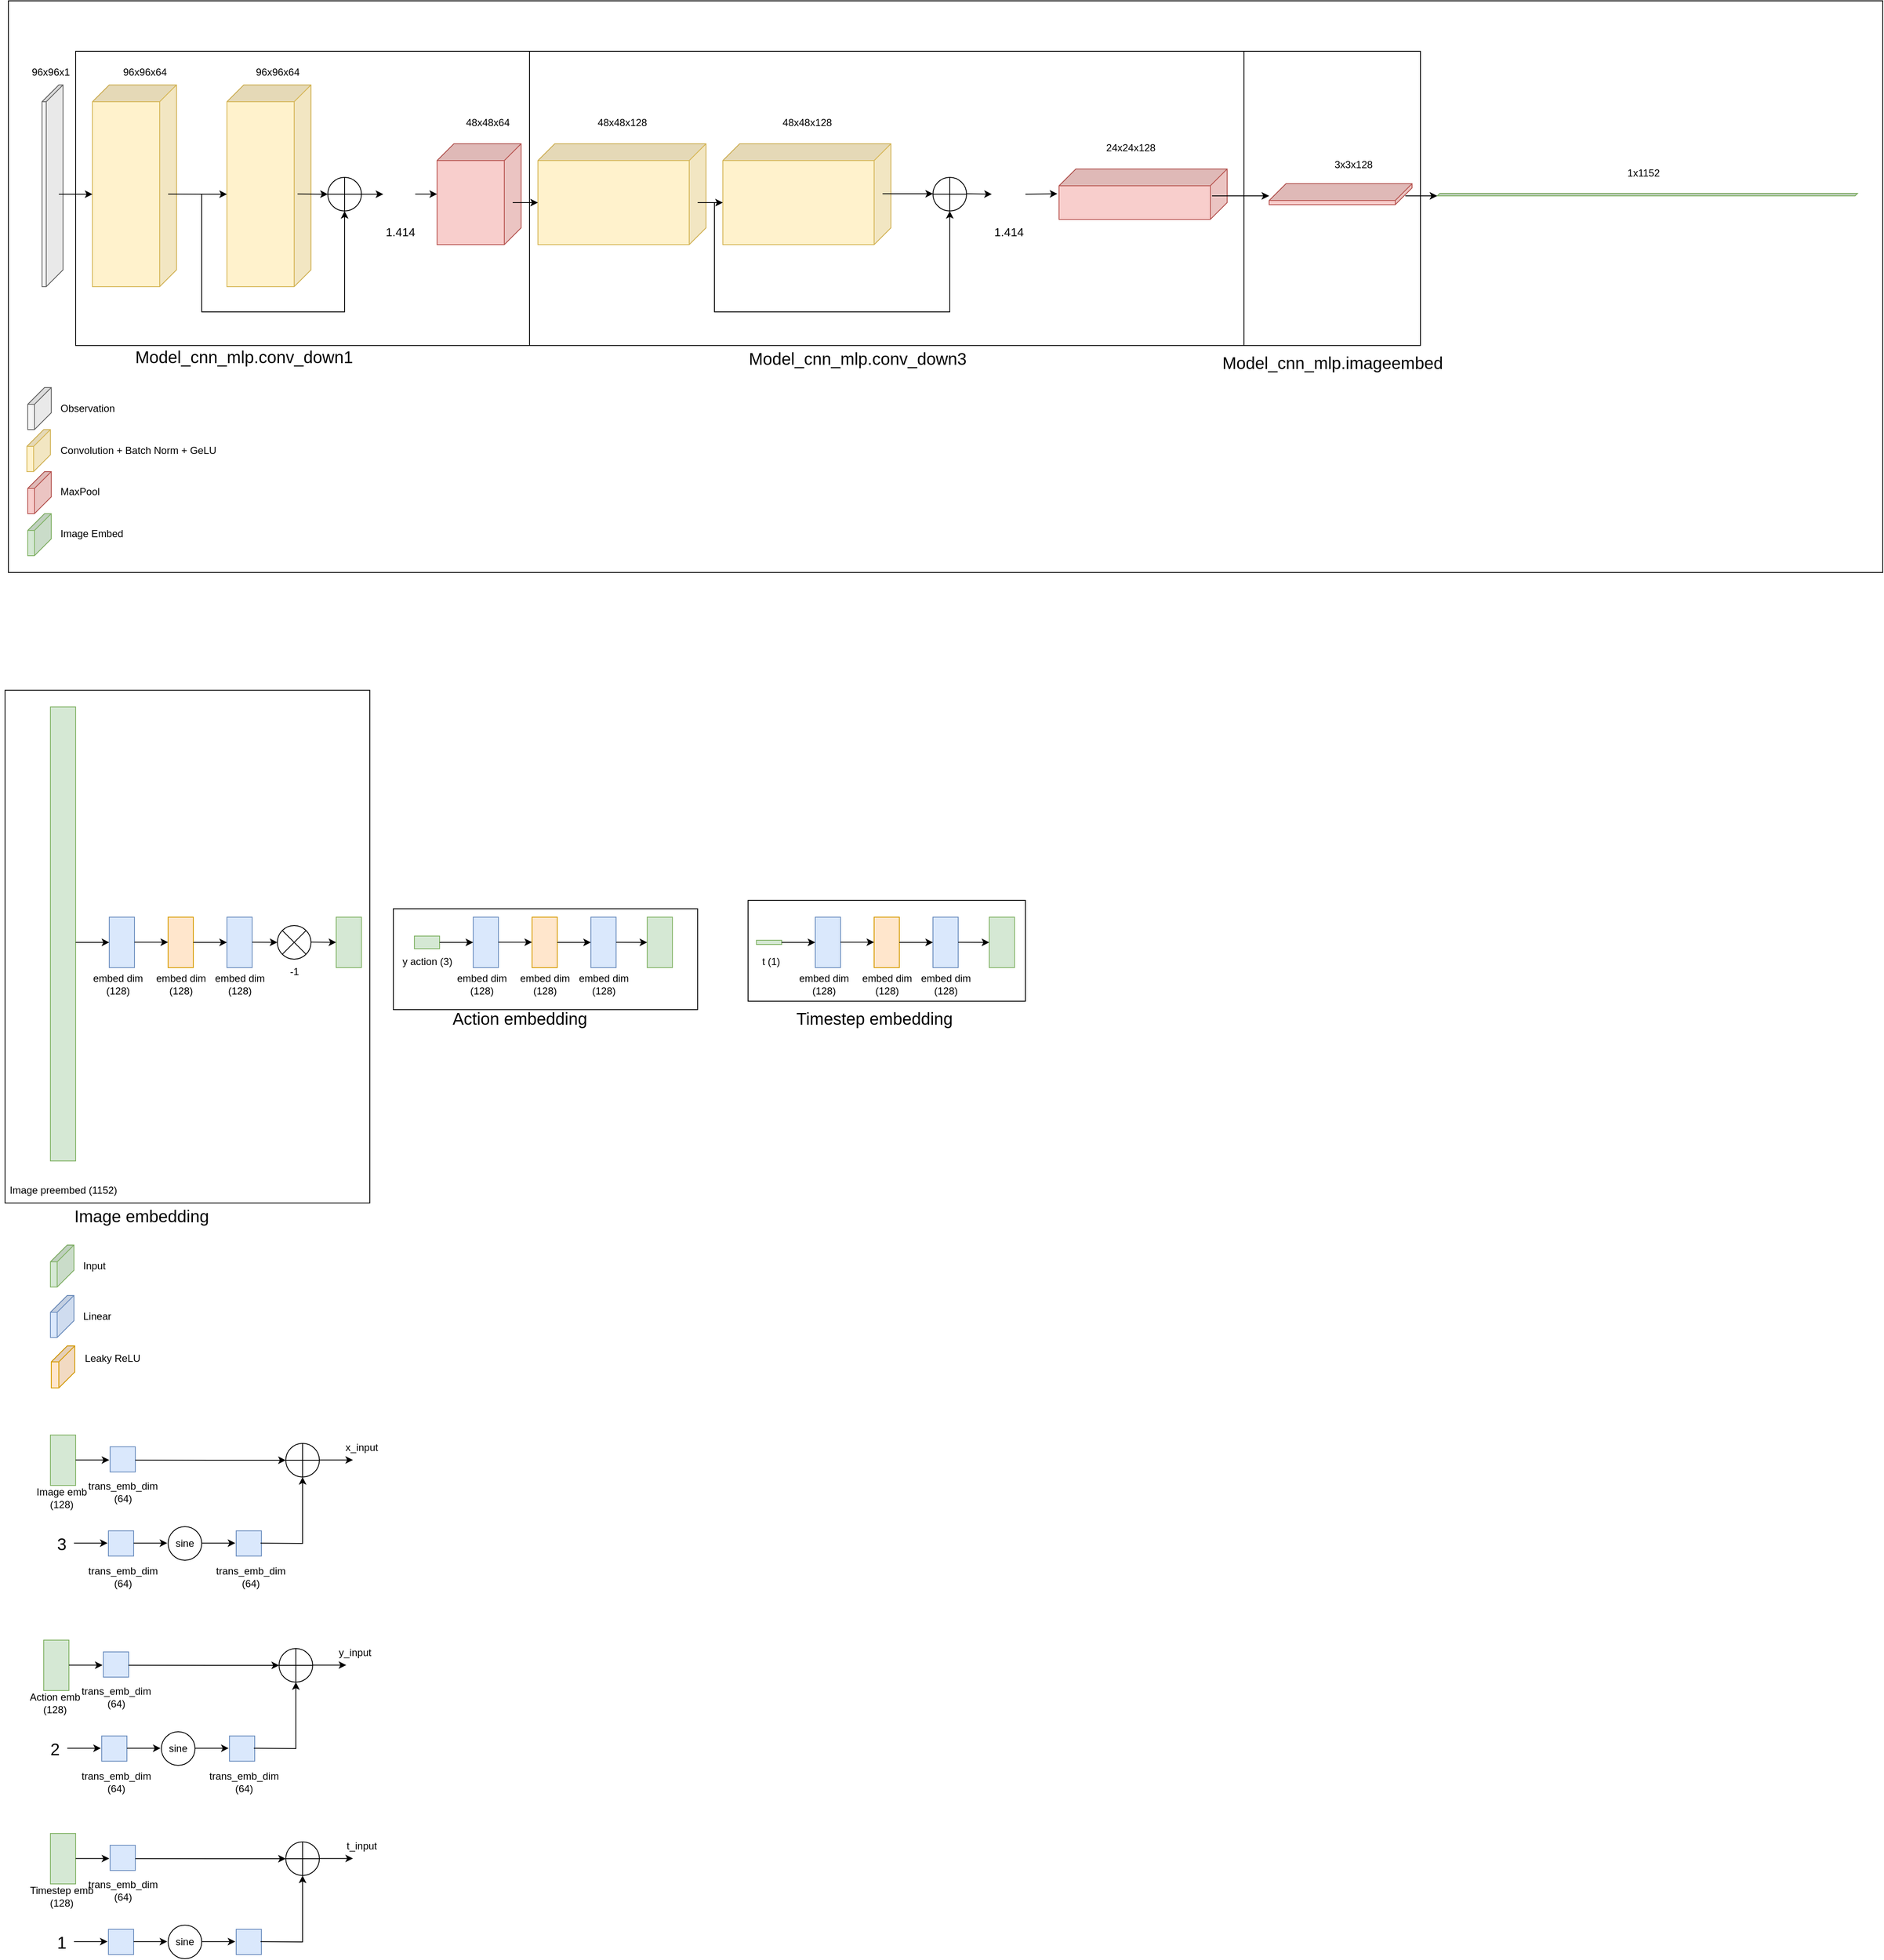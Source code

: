 <mxfile version="21.6.1" type="github">
  <diagram name="Página-1" id="9xYNeDQMtR-Gsh-nBc_P">
    <mxGraphModel dx="2099" dy="707" grid="1" gridSize="10" guides="1" tooltips="1" connect="1" arrows="1" fold="1" page="1" pageScale="1" pageWidth="827" pageHeight="1169" math="0" shadow="0">
      <root>
        <mxCell id="0" />
        <mxCell id="1" parent="0" />
        <mxCell id="6oceY9OCk3C5_YFXRhJT-52" value="" style="rounded=0;whiteSpace=wrap;html=1;" vertex="1" parent="1">
          <mxGeometry x="880" y="1070" width="330" height="120" as="geometry" />
        </mxCell>
        <mxCell id="6oceY9OCk3C5_YFXRhJT-51" value="" style="rounded=0;whiteSpace=wrap;html=1;" vertex="1" parent="1">
          <mxGeometry x="458" y="1080" width="362" height="120" as="geometry" />
        </mxCell>
        <mxCell id="6oceY9OCk3C5_YFXRhJT-49" value="" style="rounded=0;whiteSpace=wrap;html=1;" vertex="1" parent="1">
          <mxGeometry x="-4" y="820" width="434" height="610" as="geometry" />
        </mxCell>
        <mxCell id="6oceY9OCk3C5_YFXRhJT-1" value="" style="rounded=0;whiteSpace=wrap;html=1;textOpacity=0;" vertex="1" parent="1">
          <mxGeometry width="2230" height="680" as="geometry" />
        </mxCell>
        <mxCell id="3gO5LC552atLHlRaGAxK-76" value="" style="rounded=0;whiteSpace=wrap;html=1;textOpacity=0;" parent="1" vertex="1">
          <mxGeometry x="1470" y="60" width="210" height="350" as="geometry" />
        </mxCell>
        <mxCell id="3gO5LC552atLHlRaGAxK-67" value="" style="rounded=0;whiteSpace=wrap;html=1;textOpacity=0;" parent="1" vertex="1">
          <mxGeometry x="620" y="60" width="850" height="350" as="geometry" />
        </mxCell>
        <mxCell id="3gO5LC552atLHlRaGAxK-65" value="" style="rounded=0;whiteSpace=wrap;html=1;textOpacity=0;" parent="1" vertex="1">
          <mxGeometry x="80" y="60" width="540" height="350" as="geometry" />
        </mxCell>
        <mxCell id="3gO5LC552atLHlRaGAxK-1" value="" style="shape=cube;whiteSpace=wrap;html=1;boundedLbl=1;backgroundOutline=1;darkOpacity=0.05;darkOpacity2=0.1;direction=south;fillColor=#fff2cc;strokeColor=#d6b656;" parent="1" vertex="1">
          <mxGeometry x="100" y="100" width="100" height="240" as="geometry" />
        </mxCell>
        <mxCell id="3gO5LC552atLHlRaGAxK-2" value="96x96x64" style="text;html=1;align=center;verticalAlign=middle;resizable=0;points=[];autosize=1;strokeColor=none;fillColor=none;" parent="1" vertex="1">
          <mxGeometry x="280" y="70" width="80" height="30" as="geometry" />
        </mxCell>
        <mxCell id="3gO5LC552atLHlRaGAxK-3" value="" style="shape=cube;whiteSpace=wrap;html=1;boundedLbl=1;backgroundOutline=1;darkOpacity=0.05;darkOpacity2=0.1;direction=south;fillColor=#fff2cc;strokeColor=#d6b656;" parent="1" vertex="1">
          <mxGeometry x="22" y="510" width="28" height="50" as="geometry" />
        </mxCell>
        <mxCell id="3gO5LC552atLHlRaGAxK-4" value="Convolution + Batch Norm + GeLU" style="text;html=1;align=left;verticalAlign=middle;resizable=0;points=[];autosize=1;strokeColor=none;fillColor=none;" parent="1" vertex="1">
          <mxGeometry x="60" y="520" width="210" height="30" as="geometry" />
        </mxCell>
        <mxCell id="3gO5LC552atLHlRaGAxK-8" value="" style="shape=cube;whiteSpace=wrap;html=1;boundedLbl=1;backgroundOutline=1;darkOpacity=0.05;darkOpacity2=0.1;direction=south;fillColor=#fff2cc;strokeColor=#d6b656;" parent="1" vertex="1">
          <mxGeometry x="260" y="100" width="100" height="240" as="geometry" />
        </mxCell>
        <mxCell id="3gO5LC552atLHlRaGAxK-11" value="" style="shape=cube;whiteSpace=wrap;html=1;boundedLbl=1;backgroundOutline=1;darkOpacity=0.05;darkOpacity2=0.1;direction=south;fillColor=#f5f5f5;strokeColor=#666666;fontColor=#333333;" parent="1" vertex="1">
          <mxGeometry x="40" y="100" width="25" height="240" as="geometry" />
        </mxCell>
        <mxCell id="3gO5LC552atLHlRaGAxK-12" value="96x96x1" style="text;html=1;align=center;verticalAlign=middle;resizable=0;points=[];autosize=1;strokeColor=none;fillColor=none;" parent="1" vertex="1">
          <mxGeometry x="15" y="70" width="70" height="30" as="geometry" />
        </mxCell>
        <mxCell id="3gO5LC552atLHlRaGAxK-13" value="" style="shape=cube;whiteSpace=wrap;html=1;boundedLbl=1;backgroundOutline=1;darkOpacity=0.05;darkOpacity2=0.1;direction=south;fillColor=#f5f5f5;strokeColor=#666666;fontColor=#333333;" parent="1" vertex="1">
          <mxGeometry x="23" y="460" width="28" height="50" as="geometry" />
        </mxCell>
        <mxCell id="3gO5LC552atLHlRaGAxK-14" value="Observation" style="text;html=1;align=left;verticalAlign=middle;resizable=0;points=[];autosize=1;strokeColor=none;fillColor=none;" parent="1" vertex="1">
          <mxGeometry x="60" y="470" width="90" height="30" as="geometry" />
        </mxCell>
        <mxCell id="3gO5LC552atLHlRaGAxK-15" value="" style="endArrow=classic;html=1;rounded=0;" parent="1" edge="1">
          <mxGeometry width="50" height="50" relative="1" as="geometry">
            <mxPoint x="60" y="230" as="sourcePoint" />
            <mxPoint x="100" y="230" as="targetPoint" />
          </mxGeometry>
        </mxCell>
        <mxCell id="3gO5LC552atLHlRaGAxK-16" value="" style="verticalLabelPosition=bottom;verticalAlign=top;html=1;shape=mxgraph.flowchart.summing_function;" parent="1" vertex="1">
          <mxGeometry x="380" y="210" width="40" height="40" as="geometry" />
        </mxCell>
        <mxCell id="3gO5LC552atLHlRaGAxK-17" value="" style="endArrow=classic;html=1;rounded=0;entryX=0.5;entryY=1;entryDx=0;entryDy=0;entryPerimeter=0;" parent="1" target="3gO5LC552atLHlRaGAxK-16" edge="1">
          <mxGeometry width="50" height="50" relative="1" as="geometry">
            <mxPoint x="230" y="230" as="sourcePoint" />
            <mxPoint x="100" y="410" as="targetPoint" />
            <Array as="points">
              <mxPoint x="230" y="360" />
              <mxPoint x="230" y="370" />
              <mxPoint x="400" y="370" />
            </Array>
          </mxGeometry>
        </mxCell>
        <mxCell id="3gO5LC552atLHlRaGAxK-19" value="" style="shape=image;html=1;verticalAlign=top;verticalLabelPosition=bottom;labelBackgroundColor=#ffffff;imageAspect=0;aspect=fixed;image=https://cdn0.iconfinder.com/data/icons/math-business-icon-set/93/1_4-128.png" parent="1" vertex="1">
          <mxGeometry x="446" y="210" width="40" height="40" as="geometry" />
        </mxCell>
        <mxCell id="3gO5LC552atLHlRaGAxK-21" value="" style="endArrow=classic;html=1;rounded=0;entryX=0;entryY=0.5;entryDx=0;entryDy=0;exitX=1;exitY=0.5;exitDx=0;exitDy=0;exitPerimeter=0;" parent="1" source="3gO5LC552atLHlRaGAxK-16" target="3gO5LC552atLHlRaGAxK-19" edge="1">
          <mxGeometry width="50" height="50" relative="1" as="geometry">
            <mxPoint x="546" y="220" as="sourcePoint" />
            <mxPoint x="321" y="229.5" as="targetPoint" />
          </mxGeometry>
        </mxCell>
        <mxCell id="3gO5LC552atLHlRaGAxK-22" value="&lt;font style=&quot;font-size: 14px;&quot;&gt;1.414&lt;/font&gt;" style="text;html=1;align=center;verticalAlign=middle;resizable=0;points=[];autosize=1;strokeColor=none;fillColor=none;" parent="1" vertex="1">
          <mxGeometry x="436" y="260" width="60" height="30" as="geometry" />
        </mxCell>
        <mxCell id="3gO5LC552atLHlRaGAxK-24" value="96x96x64" style="text;html=1;align=center;verticalAlign=middle;resizable=0;points=[];autosize=1;strokeColor=none;fillColor=none;" parent="1" vertex="1">
          <mxGeometry x="122" y="70" width="80" height="30" as="geometry" />
        </mxCell>
        <mxCell id="3gO5LC552atLHlRaGAxK-25" value="" style="shape=cube;whiteSpace=wrap;html=1;boundedLbl=1;backgroundOutline=1;darkOpacity=0.05;darkOpacity2=0.1;direction=south;fillColor=#f8cecc;strokeColor=#b85450;" parent="1" vertex="1">
          <mxGeometry x="510" y="170" width="100" height="120" as="geometry" />
        </mxCell>
        <mxCell id="3gO5LC552atLHlRaGAxK-28" value="" style="verticalLabelPosition=bottom;verticalAlign=top;html=1;shape=mxgraph.flowchart.summing_function;" parent="1" vertex="1">
          <mxGeometry x="1100" y="210" width="40" height="40" as="geometry" />
        </mxCell>
        <mxCell id="3gO5LC552atLHlRaGAxK-29" value="" style="endArrow=classic;html=1;rounded=0;entryX=0.5;entryY=1;entryDx=0;entryDy=0;entryPerimeter=0;" parent="1" target="3gO5LC552atLHlRaGAxK-28" edge="1">
          <mxGeometry width="50" height="50" relative="1" as="geometry">
            <mxPoint x="840" y="240" as="sourcePoint" />
            <mxPoint x="960" y="410" as="targetPoint" />
            <Array as="points">
              <mxPoint x="840" y="370" />
              <mxPoint x="1050" y="370" />
              <mxPoint x="1070" y="370" />
              <mxPoint x="1120" y="370" />
            </Array>
          </mxGeometry>
        </mxCell>
        <mxCell id="3gO5LC552atLHlRaGAxK-31" value="" style="shape=image;html=1;verticalAlign=top;verticalLabelPosition=bottom;labelBackgroundColor=#ffffff;imageAspect=0;aspect=fixed;image=https://cdn0.iconfinder.com/data/icons/math-business-icon-set/93/1_4-128.png" parent="1" vertex="1">
          <mxGeometry x="1170" y="210" width="40" height="40" as="geometry" />
        </mxCell>
        <mxCell id="3gO5LC552atLHlRaGAxK-33" value="" style="endArrow=classic;html=1;rounded=0;entryX=0;entryY=0.5;entryDx=0;entryDy=0;" parent="1" target="3gO5LC552atLHlRaGAxK-31" edge="1">
          <mxGeometry width="50" height="50" relative="1" as="geometry">
            <mxPoint x="1140" y="229.5" as="sourcePoint" />
            <mxPoint x="1168" y="229.5" as="targetPoint" />
          </mxGeometry>
        </mxCell>
        <mxCell id="3gO5LC552atLHlRaGAxK-34" value="48x48x128" style="text;html=1;align=center;verticalAlign=middle;resizable=0;points=[];autosize=1;strokeColor=none;fillColor=none;" parent="1" vertex="1">
          <mxGeometry x="690" y="130" width="80" height="30" as="geometry" />
        </mxCell>
        <mxCell id="3gO5LC552atLHlRaGAxK-43" value="" style="endArrow=classic;html=1;rounded=0;entryX=0;entryY=0;entryDx=130;entryDy=100;entryPerimeter=0;" parent="1" target="3gO5LC552atLHlRaGAxK-8" edge="1">
          <mxGeometry width="50" height="50" relative="1" as="geometry">
            <mxPoint x="190" y="229.84" as="sourcePoint" />
            <mxPoint x="230" y="229.84" as="targetPoint" />
          </mxGeometry>
        </mxCell>
        <mxCell id="3gO5LC552atLHlRaGAxK-45" value="" style="endArrow=classic;html=1;rounded=0;entryX=0;entryY=0.5;entryDx=0;entryDy=0;entryPerimeter=0;" parent="1" target="3gO5LC552atLHlRaGAxK-16" edge="1">
          <mxGeometry width="50" height="50" relative="1" as="geometry">
            <mxPoint x="344" y="229.75" as="sourcePoint" />
            <mxPoint x="414" y="229.91" as="targetPoint" />
          </mxGeometry>
        </mxCell>
        <mxCell id="3gO5LC552atLHlRaGAxK-47" value="" style="shape=cube;whiteSpace=wrap;html=1;boundedLbl=1;backgroundOutline=1;darkOpacity=0.05;darkOpacity2=0.1;direction=south;fillColor=#f8cecc;strokeColor=#b85450;" parent="1" vertex="1">
          <mxGeometry x="23" y="560" width="28" height="50" as="geometry" />
        </mxCell>
        <mxCell id="3gO5LC552atLHlRaGAxK-48" value="MaxPool" style="text;html=1;align=left;verticalAlign=middle;resizable=0;points=[];autosize=1;strokeColor=none;fillColor=none;" parent="1" vertex="1">
          <mxGeometry x="60" y="569" width="70" height="30" as="geometry" />
        </mxCell>
        <mxCell id="3gO5LC552atLHlRaGAxK-49" value="" style="endArrow=classic;html=1;rounded=0;entryX=0;entryY=0.5;entryDx=0;entryDy=0;exitX=1;exitY=0.5;exitDx=0;exitDy=0;exitPerimeter=0;" parent="1" edge="1">
          <mxGeometry width="50" height="50" relative="1" as="geometry">
            <mxPoint x="484" y="229.92" as="sourcePoint" />
            <mxPoint x="510" y="229.92" as="targetPoint" />
          </mxGeometry>
        </mxCell>
        <mxCell id="3gO5LC552atLHlRaGAxK-50" value="" style="shape=cube;whiteSpace=wrap;html=1;boundedLbl=1;backgroundOutline=1;darkOpacity=0.05;darkOpacity2=0.1;direction=south;fillColor=#fff2cc;strokeColor=#d6b656;" parent="1" vertex="1">
          <mxGeometry x="630" y="170" width="200" height="120" as="geometry" />
        </mxCell>
        <mxCell id="3gO5LC552atLHlRaGAxK-51" value="" style="shape=cube;whiteSpace=wrap;html=1;boundedLbl=1;backgroundOutline=1;darkOpacity=0.05;darkOpacity2=0.1;direction=south;fillColor=#fff2cc;strokeColor=#d6b656;" parent="1" vertex="1">
          <mxGeometry x="850" y="170" width="200" height="120" as="geometry" />
        </mxCell>
        <mxCell id="3gO5LC552atLHlRaGAxK-20" value="" style="endArrow=classic;html=1;rounded=0;entryX=0;entryY=0;entryDx=70;entryDy=200;entryPerimeter=0;" parent="1" target="3gO5LC552atLHlRaGAxK-50" edge="1">
          <mxGeometry width="50" height="50" relative="1" as="geometry">
            <mxPoint x="600" y="240" as="sourcePoint" />
            <mxPoint x="687" y="240.5" as="targetPoint" />
          </mxGeometry>
        </mxCell>
        <mxCell id="3gO5LC552atLHlRaGAxK-52" value="" style="endArrow=classic;html=1;rounded=0;entryX=0;entryY=0;entryDx=70;entryDy=200;entryPerimeter=0;" parent="1" edge="1">
          <mxGeometry width="50" height="50" relative="1" as="geometry">
            <mxPoint x="820" y="240" as="sourcePoint" />
            <mxPoint x="850" y="240" as="targetPoint" />
          </mxGeometry>
        </mxCell>
        <mxCell id="3gO5LC552atLHlRaGAxK-53" value="48x48x128" style="text;html=1;align=center;verticalAlign=middle;resizable=0;points=[];autosize=1;strokeColor=none;fillColor=none;" parent="1" vertex="1">
          <mxGeometry x="910" y="130" width="80" height="30" as="geometry" />
        </mxCell>
        <mxCell id="3gO5LC552atLHlRaGAxK-30" value="" style="endArrow=classic;html=1;rounded=0;" parent="1" edge="1">
          <mxGeometry width="50" height="50" relative="1" as="geometry">
            <mxPoint x="1040" y="229.5" as="sourcePoint" />
            <mxPoint x="1100" y="229.5" as="targetPoint" />
          </mxGeometry>
        </mxCell>
        <mxCell id="3gO5LC552atLHlRaGAxK-54" value="&lt;font style=&quot;font-size: 14px;&quot;&gt;1.414&lt;/font&gt;" style="text;html=1;align=center;verticalAlign=middle;resizable=0;points=[];autosize=1;strokeColor=none;fillColor=none;" parent="1" vertex="1">
          <mxGeometry x="1160" y="260" width="60" height="30" as="geometry" />
        </mxCell>
        <mxCell id="3gO5LC552atLHlRaGAxK-55" value="" style="shape=cube;whiteSpace=wrap;html=1;boundedLbl=1;backgroundOutline=1;darkOpacity=0.05;darkOpacity2=0.1;direction=south;fillColor=#f8cecc;strokeColor=#b85450;" parent="1" vertex="1">
          <mxGeometry x="1250" y="200" width="200" height="60" as="geometry" />
        </mxCell>
        <mxCell id="3gO5LC552atLHlRaGAxK-58" value="48x48x64" style="text;html=1;align=center;verticalAlign=middle;resizable=0;points=[];autosize=1;strokeColor=none;fillColor=none;" parent="1" vertex="1">
          <mxGeometry x="530" y="130" width="80" height="30" as="geometry" />
        </mxCell>
        <mxCell id="3gO5LC552atLHlRaGAxK-59" value="24x24x128" style="text;html=1;align=center;verticalAlign=middle;resizable=0;points=[];autosize=1;strokeColor=none;fillColor=none;" parent="1" vertex="1">
          <mxGeometry x="1295" y="160" width="80" height="30" as="geometry" />
        </mxCell>
        <mxCell id="3gO5LC552atLHlRaGAxK-64" value="" style="endArrow=classic;html=1;rounded=0;entryX=0.492;entryY=1.01;entryDx=0;entryDy=0;entryPerimeter=0;" parent="1" target="3gO5LC552atLHlRaGAxK-55" edge="1">
          <mxGeometry width="50" height="50" relative="1" as="geometry">
            <mxPoint x="1210" y="230" as="sourcePoint" />
            <mxPoint x="1240.2" y="230" as="targetPoint" />
          </mxGeometry>
        </mxCell>
        <mxCell id="3gO5LC552atLHlRaGAxK-66" value="&lt;font style=&quot;font-size: 20px;&quot;&gt;Model_cnn_mlp.conv_down1&lt;/font&gt;" style="text;html=1;align=center;verticalAlign=middle;resizable=0;points=[];autosize=1;strokeColor=none;fillColor=none;" parent="1" vertex="1">
          <mxGeometry x="140" y="403" width="280" height="40" as="geometry" />
        </mxCell>
        <mxCell id="3gO5LC552atLHlRaGAxK-68" value="&lt;font style=&quot;font-size: 20px;&quot;&gt;Model_cnn_mlp.conv_down3&lt;/font&gt;" style="text;html=1;align=center;verticalAlign=middle;resizable=0;points=[];autosize=1;strokeColor=none;fillColor=none;" parent="1" vertex="1">
          <mxGeometry x="870" y="405" width="280" height="40" as="geometry" />
        </mxCell>
        <mxCell id="3gO5LC552atLHlRaGAxK-69" value="" style="shape=cube;whiteSpace=wrap;html=1;boundedLbl=1;backgroundOutline=1;darkOpacity=0.05;darkOpacity2=0.1;direction=south;fillColor=#f8cecc;strokeColor=#b85450;" parent="1" vertex="1">
          <mxGeometry x="1500" y="217.5" width="170" height="25" as="geometry" />
        </mxCell>
        <mxCell id="3gO5LC552atLHlRaGAxK-70" value="3x3x128" style="text;html=1;align=center;verticalAlign=middle;resizable=0;points=[];autosize=1;strokeColor=none;fillColor=none;" parent="1" vertex="1">
          <mxGeometry x="1565" y="180" width="70" height="30" as="geometry" />
        </mxCell>
        <mxCell id="3gO5LC552atLHlRaGAxK-72" value="" style="shape=cube;whiteSpace=wrap;html=1;boundedLbl=1;backgroundOutline=1;darkOpacity=0.05;darkOpacity2=0.1;direction=south;fillColor=#d5e8d4;strokeColor=#82b366;" parent="1" vertex="1">
          <mxGeometry x="1700" y="229" width="500" height="3" as="geometry" />
        </mxCell>
        <mxCell id="3gO5LC552atLHlRaGAxK-73" value="1x1152" style="text;html=1;align=center;verticalAlign=middle;resizable=0;points=[];autosize=1;strokeColor=none;fillColor=none;" parent="1" vertex="1">
          <mxGeometry x="1915" y="190" width="60" height="30" as="geometry" />
        </mxCell>
        <mxCell id="3gO5LC552atLHlRaGAxK-74" value="" style="endArrow=classic;html=1;rounded=0;entryX=0.58;entryY=1;entryDx=0;entryDy=0;entryPerimeter=0;" parent="1" target="3gO5LC552atLHlRaGAxK-69" edge="1">
          <mxGeometry width="50" height="50" relative="1" as="geometry">
            <mxPoint x="1432" y="232" as="sourcePoint" />
            <mxPoint x="1470" y="232" as="targetPoint" />
          </mxGeometry>
        </mxCell>
        <mxCell id="3gO5LC552atLHlRaGAxK-75" value="" style="endArrow=classic;html=1;rounded=0;entryX=0.492;entryY=1.01;entryDx=0;entryDy=0;entryPerimeter=0;" parent="1" edge="1">
          <mxGeometry width="50" height="50" relative="1" as="geometry">
            <mxPoint x="1662" y="232" as="sourcePoint" />
            <mxPoint x="1700" y="232" as="targetPoint" />
          </mxGeometry>
        </mxCell>
        <mxCell id="3gO5LC552atLHlRaGAxK-77" value="&lt;font style=&quot;font-size: 20px;&quot;&gt;Model_cnn_mlp.imageembed&lt;/font&gt;" style="text;html=1;align=center;verticalAlign=middle;resizable=0;points=[];autosize=1;strokeColor=none;fillColor=none;" parent="1" vertex="1">
          <mxGeometry x="1430" y="410" width="290" height="40" as="geometry" />
        </mxCell>
        <mxCell id="3gO5LC552atLHlRaGAxK-78" value="" style="shape=cube;whiteSpace=wrap;html=1;boundedLbl=1;backgroundOutline=1;darkOpacity=0.05;darkOpacity2=0.1;direction=south;fillColor=#d5e8d4;strokeColor=#82b366;" parent="1" vertex="1">
          <mxGeometry x="23" y="610" width="28" height="50" as="geometry" />
        </mxCell>
        <mxCell id="3gO5LC552atLHlRaGAxK-79" value="Image Embed" style="text;html=1;align=left;verticalAlign=middle;resizable=0;points=[];autosize=1;strokeColor=none;fillColor=none;" parent="1" vertex="1">
          <mxGeometry x="60" y="619" width="100" height="30" as="geometry" />
        </mxCell>
        <mxCell id="6oceY9OCk3C5_YFXRhJT-5" value="" style="rounded=0;whiteSpace=wrap;html=1;fillColor=#d5e8d4;strokeColor=#82b366;" vertex="1" parent="1">
          <mxGeometry x="50" y="840" width="30" height="540" as="geometry" />
        </mxCell>
        <mxCell id="6oceY9OCk3C5_YFXRhJT-7" value="Image preembed (1152)" style="text;html=1;align=center;verticalAlign=middle;resizable=0;points=[];autosize=1;strokeColor=none;fillColor=none;" vertex="1" parent="1">
          <mxGeometry x="-10" y="1400" width="150" height="30" as="geometry" />
        </mxCell>
        <mxCell id="6oceY9OCk3C5_YFXRhJT-8" value="" style="rounded=0;whiteSpace=wrap;html=1;fillColor=#dae8fc;strokeColor=#6c8ebf;" vertex="1" parent="1">
          <mxGeometry x="120" y="1090" width="30" height="60" as="geometry" />
        </mxCell>
        <mxCell id="6oceY9OCk3C5_YFXRhJT-12" value="" style="endArrow=classic;html=1;rounded=0;entryX=0;entryY=0.5;entryDx=0;entryDy=0;" edge="1" parent="1" target="6oceY9OCk3C5_YFXRhJT-8">
          <mxGeometry width="50" height="50" relative="1" as="geometry">
            <mxPoint x="80" y="1120" as="sourcePoint" />
            <mxPoint x="130" y="1070" as="targetPoint" />
          </mxGeometry>
        </mxCell>
        <mxCell id="6oceY9OCk3C5_YFXRhJT-13" value="" style="shape=cube;whiteSpace=wrap;html=1;boundedLbl=1;backgroundOutline=1;darkOpacity=0.05;darkOpacity2=0.1;direction=south;fillColor=#dae8fc;strokeColor=#6c8ebf;" vertex="1" parent="1">
          <mxGeometry x="50" y="1540" width="28" height="50" as="geometry" />
        </mxCell>
        <mxCell id="6oceY9OCk3C5_YFXRhJT-14" value="Linear" style="text;html=1;align=left;verticalAlign=middle;resizable=0;points=[];autosize=1;strokeColor=none;fillColor=none;" vertex="1" parent="1">
          <mxGeometry x="87" y="1550" width="60" height="30" as="geometry" />
        </mxCell>
        <mxCell id="6oceY9OCk3C5_YFXRhJT-15" value="" style="rounded=0;whiteSpace=wrap;html=1;fillColor=#ffe6cc;strokeColor=#d79b00;" vertex="1" parent="1">
          <mxGeometry x="190" y="1090" width="30" height="60" as="geometry" />
        </mxCell>
        <mxCell id="6oceY9OCk3C5_YFXRhJT-16" value="" style="shape=cube;whiteSpace=wrap;html=1;boundedLbl=1;backgroundOutline=1;darkOpacity=0.05;darkOpacity2=0.1;direction=south;fillColor=#ffe6cc;strokeColor=#d79b00;size=19;" vertex="1" parent="1">
          <mxGeometry x="51" y="1600" width="28" height="50" as="geometry" />
        </mxCell>
        <mxCell id="6oceY9OCk3C5_YFXRhJT-17" value="Leaky ReLU" style="text;html=1;align=left;verticalAlign=middle;resizable=0;points=[];autosize=1;strokeColor=none;fillColor=none;" vertex="1" parent="1">
          <mxGeometry x="89" y="1600" width="90" height="30" as="geometry" />
        </mxCell>
        <mxCell id="6oceY9OCk3C5_YFXRhJT-18" value="" style="endArrow=classic;html=1;rounded=0;entryX=0;entryY=0.5;entryDx=0;entryDy=0;" edge="1" parent="1">
          <mxGeometry width="50" height="50" relative="1" as="geometry">
            <mxPoint x="150" y="1119.81" as="sourcePoint" />
            <mxPoint x="190" y="1119.81" as="targetPoint" />
          </mxGeometry>
        </mxCell>
        <mxCell id="6oceY9OCk3C5_YFXRhJT-19" value="" style="rounded=0;whiteSpace=wrap;html=1;fillColor=#dae8fc;strokeColor=#6c8ebf;" vertex="1" parent="1">
          <mxGeometry x="260" y="1090" width="30" height="60" as="geometry" />
        </mxCell>
        <mxCell id="6oceY9OCk3C5_YFXRhJT-20" value="" style="endArrow=classic;html=1;rounded=0;entryX=0;entryY=0.5;entryDx=0;entryDy=0;" edge="1" parent="1" target="6oceY9OCk3C5_YFXRhJT-19">
          <mxGeometry width="50" height="50" relative="1" as="geometry">
            <mxPoint x="220" y="1120" as="sourcePoint" />
            <mxPoint x="270" y="1070" as="targetPoint" />
          </mxGeometry>
        </mxCell>
        <mxCell id="6oceY9OCk3C5_YFXRhJT-21" value="embed dim&lt;br&gt;(128)" style="text;html=1;align=center;verticalAlign=middle;resizable=0;points=[];autosize=1;strokeColor=none;fillColor=none;" vertex="1" parent="1">
          <mxGeometry x="90" y="1150" width="80" height="40" as="geometry" />
        </mxCell>
        <mxCell id="6oceY9OCk3C5_YFXRhJT-24" value="embed dim&lt;br&gt;(128)" style="text;html=1;align=center;verticalAlign=middle;resizable=0;points=[];autosize=1;strokeColor=none;fillColor=none;" vertex="1" parent="1">
          <mxGeometry x="165" y="1150" width="80" height="40" as="geometry" />
        </mxCell>
        <mxCell id="6oceY9OCk3C5_YFXRhJT-25" value="embed dim&lt;br&gt;(128)" style="text;html=1;align=center;verticalAlign=middle;resizable=0;points=[];autosize=1;strokeColor=none;fillColor=none;" vertex="1" parent="1">
          <mxGeometry x="235" y="1150" width="80" height="40" as="geometry" />
        </mxCell>
        <mxCell id="6oceY9OCk3C5_YFXRhJT-26" value="" style="rounded=0;whiteSpace=wrap;html=1;fillColor=#d5e8d4;strokeColor=#82b366;" vertex="1" parent="1">
          <mxGeometry x="483" y="1112.5" width="30" height="15" as="geometry" />
        </mxCell>
        <mxCell id="6oceY9OCk3C5_YFXRhJT-27" value="y action (3)" style="text;html=1;align=center;verticalAlign=middle;resizable=0;points=[];autosize=1;strokeColor=none;fillColor=none;" vertex="1" parent="1">
          <mxGeometry x="458" y="1127.5" width="80" height="30" as="geometry" />
        </mxCell>
        <mxCell id="6oceY9OCk3C5_YFXRhJT-28" value="" style="rounded=0;whiteSpace=wrap;html=1;fillColor=#dae8fc;strokeColor=#6c8ebf;" vertex="1" parent="1">
          <mxGeometry x="553" y="1090" width="30" height="60" as="geometry" />
        </mxCell>
        <mxCell id="6oceY9OCk3C5_YFXRhJT-29" value="" style="endArrow=classic;html=1;rounded=0;entryX=0;entryY=0.5;entryDx=0;entryDy=0;" edge="1" parent="1" target="6oceY9OCk3C5_YFXRhJT-28">
          <mxGeometry width="50" height="50" relative="1" as="geometry">
            <mxPoint x="513" y="1120" as="sourcePoint" />
            <mxPoint x="563" y="1070" as="targetPoint" />
          </mxGeometry>
        </mxCell>
        <mxCell id="6oceY9OCk3C5_YFXRhJT-30" value="" style="rounded=0;whiteSpace=wrap;html=1;fillColor=#ffe6cc;strokeColor=#d79b00;" vertex="1" parent="1">
          <mxGeometry x="623" y="1090" width="30" height="60" as="geometry" />
        </mxCell>
        <mxCell id="6oceY9OCk3C5_YFXRhJT-31" value="" style="endArrow=classic;html=1;rounded=0;entryX=0;entryY=0.5;entryDx=0;entryDy=0;" edge="1" parent="1">
          <mxGeometry width="50" height="50" relative="1" as="geometry">
            <mxPoint x="583" y="1119.81" as="sourcePoint" />
            <mxPoint x="623" y="1119.81" as="targetPoint" />
          </mxGeometry>
        </mxCell>
        <mxCell id="6oceY9OCk3C5_YFXRhJT-32" value="" style="rounded=0;whiteSpace=wrap;html=1;fillColor=#dae8fc;strokeColor=#6c8ebf;" vertex="1" parent="1">
          <mxGeometry x="693" y="1090" width="30" height="60" as="geometry" />
        </mxCell>
        <mxCell id="6oceY9OCk3C5_YFXRhJT-33" value="" style="endArrow=classic;html=1;rounded=0;entryX=0;entryY=0.5;entryDx=0;entryDy=0;" edge="1" parent="1" target="6oceY9OCk3C5_YFXRhJT-32">
          <mxGeometry width="50" height="50" relative="1" as="geometry">
            <mxPoint x="653" y="1120" as="sourcePoint" />
            <mxPoint x="703" y="1070" as="targetPoint" />
          </mxGeometry>
        </mxCell>
        <mxCell id="6oceY9OCk3C5_YFXRhJT-34" value="embed dim&lt;br&gt;(128)" style="text;html=1;align=center;verticalAlign=middle;resizable=0;points=[];autosize=1;strokeColor=none;fillColor=none;" vertex="1" parent="1">
          <mxGeometry x="523" y="1150" width="80" height="40" as="geometry" />
        </mxCell>
        <mxCell id="6oceY9OCk3C5_YFXRhJT-35" value="embed dim&lt;br&gt;(128)" style="text;html=1;align=center;verticalAlign=middle;resizable=0;points=[];autosize=1;strokeColor=none;fillColor=none;" vertex="1" parent="1">
          <mxGeometry x="598" y="1150" width="80" height="40" as="geometry" />
        </mxCell>
        <mxCell id="6oceY9OCk3C5_YFXRhJT-36" value="embed dim&lt;br&gt;(128)" style="text;html=1;align=center;verticalAlign=middle;resizable=0;points=[];autosize=1;strokeColor=none;fillColor=none;" vertex="1" parent="1">
          <mxGeometry x="668" y="1150" width="80" height="40" as="geometry" />
        </mxCell>
        <mxCell id="6oceY9OCk3C5_YFXRhJT-38" value="" style="rounded=0;whiteSpace=wrap;html=1;fillColor=#d5e8d4;strokeColor=#82b366;" vertex="1" parent="1">
          <mxGeometry x="890" y="1117.5" width="30" height="5" as="geometry" />
        </mxCell>
        <mxCell id="6oceY9OCk3C5_YFXRhJT-39" value="" style="rounded=0;whiteSpace=wrap;html=1;fillColor=#dae8fc;strokeColor=#6c8ebf;" vertex="1" parent="1">
          <mxGeometry x="960" y="1090" width="30" height="60" as="geometry" />
        </mxCell>
        <mxCell id="6oceY9OCk3C5_YFXRhJT-40" value="" style="endArrow=classic;html=1;rounded=0;entryX=0;entryY=0.5;entryDx=0;entryDy=0;" edge="1" parent="1" target="6oceY9OCk3C5_YFXRhJT-39">
          <mxGeometry width="50" height="50" relative="1" as="geometry">
            <mxPoint x="920" y="1120" as="sourcePoint" />
            <mxPoint x="970" y="1070" as="targetPoint" />
          </mxGeometry>
        </mxCell>
        <mxCell id="6oceY9OCk3C5_YFXRhJT-41" value="" style="rounded=0;whiteSpace=wrap;html=1;fillColor=#ffe6cc;strokeColor=#d79b00;" vertex="1" parent="1">
          <mxGeometry x="1030" y="1090" width="30" height="60" as="geometry" />
        </mxCell>
        <mxCell id="6oceY9OCk3C5_YFXRhJT-42" value="" style="endArrow=classic;html=1;rounded=0;entryX=0;entryY=0.5;entryDx=0;entryDy=0;" edge="1" parent="1">
          <mxGeometry width="50" height="50" relative="1" as="geometry">
            <mxPoint x="990" y="1119.81" as="sourcePoint" />
            <mxPoint x="1030" y="1119.81" as="targetPoint" />
          </mxGeometry>
        </mxCell>
        <mxCell id="6oceY9OCk3C5_YFXRhJT-43" value="" style="rounded=0;whiteSpace=wrap;html=1;fillColor=#dae8fc;strokeColor=#6c8ebf;" vertex="1" parent="1">
          <mxGeometry x="1100" y="1090" width="30" height="60" as="geometry" />
        </mxCell>
        <mxCell id="6oceY9OCk3C5_YFXRhJT-44" value="" style="endArrow=classic;html=1;rounded=0;entryX=0;entryY=0.5;entryDx=0;entryDy=0;" edge="1" parent="1" target="6oceY9OCk3C5_YFXRhJT-43">
          <mxGeometry width="50" height="50" relative="1" as="geometry">
            <mxPoint x="1060" y="1120" as="sourcePoint" />
            <mxPoint x="1110" y="1070" as="targetPoint" />
          </mxGeometry>
        </mxCell>
        <mxCell id="6oceY9OCk3C5_YFXRhJT-45" value="embed dim&lt;br&gt;(128)" style="text;html=1;align=center;verticalAlign=middle;resizable=0;points=[];autosize=1;strokeColor=none;fillColor=none;" vertex="1" parent="1">
          <mxGeometry x="930" y="1150" width="80" height="40" as="geometry" />
        </mxCell>
        <mxCell id="6oceY9OCk3C5_YFXRhJT-46" value="embed dim&lt;br&gt;(128)" style="text;html=1;align=center;verticalAlign=middle;resizable=0;points=[];autosize=1;strokeColor=none;fillColor=none;" vertex="1" parent="1">
          <mxGeometry x="1005" y="1150" width="80" height="40" as="geometry" />
        </mxCell>
        <mxCell id="6oceY9OCk3C5_YFXRhJT-47" value="embed dim&lt;br&gt;(128)" style="text;html=1;align=center;verticalAlign=middle;resizable=0;points=[];autosize=1;strokeColor=none;fillColor=none;" vertex="1" parent="1">
          <mxGeometry x="1075" y="1150" width="80" height="40" as="geometry" />
        </mxCell>
        <mxCell id="6oceY9OCk3C5_YFXRhJT-48" value="t (1)" style="text;html=1;align=center;verticalAlign=middle;resizable=0;points=[];autosize=1;strokeColor=none;fillColor=none;" vertex="1" parent="1">
          <mxGeometry x="887" y="1127.5" width="40" height="30" as="geometry" />
        </mxCell>
        <mxCell id="6oceY9OCk3C5_YFXRhJT-50" value="&lt;font style=&quot;font-size: 20px;&quot;&gt;Image embedding&lt;/font&gt;" style="text;html=1;align=center;verticalAlign=middle;resizable=0;points=[];autosize=1;strokeColor=none;fillColor=none;" vertex="1" parent="1">
          <mxGeometry x="68" y="1425" width="180" height="40" as="geometry" />
        </mxCell>
        <mxCell id="6oceY9OCk3C5_YFXRhJT-53" value="&lt;font style=&quot;font-size: 20px;&quot;&gt;Action embedding&lt;/font&gt;" style="text;html=1;align=center;verticalAlign=middle;resizable=0;points=[];autosize=1;strokeColor=none;fillColor=none;" vertex="1" parent="1">
          <mxGeometry x="518" y="1190" width="180" height="40" as="geometry" />
        </mxCell>
        <mxCell id="6oceY9OCk3C5_YFXRhJT-54" value="&lt;font style=&quot;font-size: 20px;&quot;&gt;Timestep embedding&lt;/font&gt;" style="text;html=1;align=center;verticalAlign=middle;resizable=0;points=[];autosize=1;strokeColor=none;fillColor=none;" vertex="1" parent="1">
          <mxGeometry x="925" y="1190" width="210" height="40" as="geometry" />
        </mxCell>
        <mxCell id="6oceY9OCk3C5_YFXRhJT-55" value="" style="shape=cube;whiteSpace=wrap;html=1;boundedLbl=1;backgroundOutline=1;darkOpacity=0.05;darkOpacity2=0.1;direction=south;fillColor=#d5e8d4;strokeColor=#82b366;" vertex="1" parent="1">
          <mxGeometry x="50" y="1480" width="28" height="50" as="geometry" />
        </mxCell>
        <mxCell id="6oceY9OCk3C5_YFXRhJT-56" value="Input" style="text;html=1;align=left;verticalAlign=middle;resizable=0;points=[];autosize=1;strokeColor=none;fillColor=none;" vertex="1" parent="1">
          <mxGeometry x="87" y="1490" width="50" height="30" as="geometry" />
        </mxCell>
        <mxCell id="6oceY9OCk3C5_YFXRhJT-57" value="" style="shape=sumEllipse;perimeter=ellipsePerimeter;whiteSpace=wrap;html=1;backgroundOutline=1;" vertex="1" parent="1">
          <mxGeometry x="320" y="1100" width="40" height="40" as="geometry" />
        </mxCell>
        <mxCell id="6oceY9OCk3C5_YFXRhJT-58" value="" style="endArrow=classic;html=1;rounded=0;" edge="1" parent="1">
          <mxGeometry width="50" height="50" relative="1" as="geometry">
            <mxPoint x="290" y="1119.69" as="sourcePoint" />
            <mxPoint x="320" y="1120" as="targetPoint" />
          </mxGeometry>
        </mxCell>
        <mxCell id="6oceY9OCk3C5_YFXRhJT-59" value="-1" style="text;html=1;align=center;verticalAlign=middle;resizable=0;points=[];autosize=1;strokeColor=none;fillColor=none;" vertex="1" parent="1">
          <mxGeometry x="325" y="1140" width="30" height="30" as="geometry" />
        </mxCell>
        <mxCell id="6oceY9OCk3C5_YFXRhJT-60" value="" style="rounded=0;whiteSpace=wrap;html=1;fillColor=#d5e8d4;strokeColor=#82b366;" vertex="1" parent="1">
          <mxGeometry x="390" y="1090" width="30" height="60" as="geometry" />
        </mxCell>
        <mxCell id="6oceY9OCk3C5_YFXRhJT-61" value="" style="endArrow=classic;html=1;rounded=0;" edge="1" parent="1">
          <mxGeometry width="50" height="50" relative="1" as="geometry">
            <mxPoint x="360" y="1119.63" as="sourcePoint" />
            <mxPoint x="390" y="1119.94" as="targetPoint" />
          </mxGeometry>
        </mxCell>
        <mxCell id="6oceY9OCk3C5_YFXRhJT-62" value="" style="rounded=0;whiteSpace=wrap;html=1;fillColor=#d5e8d4;strokeColor=#82b366;" vertex="1" parent="1">
          <mxGeometry x="760" y="1090" width="30" height="60" as="geometry" />
        </mxCell>
        <mxCell id="6oceY9OCk3C5_YFXRhJT-63" value="" style="endArrow=classic;html=1;rounded=0;" edge="1" parent="1">
          <mxGeometry width="50" height="50" relative="1" as="geometry">
            <mxPoint x="723" y="1119.9" as="sourcePoint" />
            <mxPoint x="760" y="1120" as="targetPoint" />
          </mxGeometry>
        </mxCell>
        <mxCell id="6oceY9OCk3C5_YFXRhJT-66" value="" style="rounded=0;whiteSpace=wrap;html=1;fillColor=#d5e8d4;strokeColor=#82b366;" vertex="1" parent="1">
          <mxGeometry x="1167" y="1090" width="30" height="60" as="geometry" />
        </mxCell>
        <mxCell id="6oceY9OCk3C5_YFXRhJT-67" value="" style="endArrow=classic;html=1;rounded=0;" edge="1" parent="1">
          <mxGeometry width="50" height="50" relative="1" as="geometry">
            <mxPoint x="1130" y="1119.9" as="sourcePoint" />
            <mxPoint x="1167" y="1120" as="targetPoint" />
          </mxGeometry>
        </mxCell>
        <mxCell id="6oceY9OCk3C5_YFXRhJT-68" value="" style="rounded=0;whiteSpace=wrap;html=1;fillColor=#d5e8d4;strokeColor=#82b366;" vertex="1" parent="1">
          <mxGeometry x="50" y="1706" width="30" height="60" as="geometry" />
        </mxCell>
        <mxCell id="6oceY9OCk3C5_YFXRhJT-69" value="" style="rounded=0;whiteSpace=wrap;html=1;fillColor=#dae8fc;strokeColor=#6c8ebf;" vertex="1" parent="1">
          <mxGeometry x="121" y="1720" width="30" height="30" as="geometry" />
        </mxCell>
        <mxCell id="6oceY9OCk3C5_YFXRhJT-70" value="" style="endArrow=classic;html=1;rounded=0;entryX=0;entryY=0.5;entryDx=0;entryDy=0;" edge="1" parent="1">
          <mxGeometry width="50" height="50" relative="1" as="geometry">
            <mxPoint x="80" y="1735.81" as="sourcePoint" />
            <mxPoint x="120" y="1735.81" as="targetPoint" />
          </mxGeometry>
        </mxCell>
        <mxCell id="6oceY9OCk3C5_YFXRhJT-71" value="Image emb&lt;br&gt;(128)" style="text;html=1;align=center;verticalAlign=middle;resizable=0;points=[];autosize=1;strokeColor=none;fillColor=none;" vertex="1" parent="1">
          <mxGeometry x="23" y="1761" width="80" height="40" as="geometry" />
        </mxCell>
        <mxCell id="6oceY9OCk3C5_YFXRhJT-72" value="trans_emb_dim&lt;br&gt;(64)" style="text;html=1;align=center;verticalAlign=middle;resizable=0;points=[];autosize=1;strokeColor=none;fillColor=none;" vertex="1" parent="1">
          <mxGeometry x="81" y="1754" width="110" height="40" as="geometry" />
        </mxCell>
        <mxCell id="6oceY9OCk3C5_YFXRhJT-83" value="&lt;font style=&quot;font-size: 20px;&quot;&gt;3&lt;/font&gt;" style="text;html=1;align=center;verticalAlign=middle;resizable=0;points=[];autosize=1;strokeColor=none;fillColor=none;" vertex="1" parent="1">
          <mxGeometry x="48" y="1815" width="30" height="40" as="geometry" />
        </mxCell>
        <mxCell id="6oceY9OCk3C5_YFXRhJT-85" value="" style="rounded=0;whiteSpace=wrap;html=1;fillColor=#dae8fc;strokeColor=#6c8ebf;" vertex="1" parent="1">
          <mxGeometry x="119" y="1820" width="30" height="30" as="geometry" />
        </mxCell>
        <mxCell id="6oceY9OCk3C5_YFXRhJT-87" value="trans_emb_dim&lt;br&gt;(64)" style="text;html=1;align=center;verticalAlign=middle;resizable=0;points=[];autosize=1;strokeColor=none;fillColor=none;" vertex="1" parent="1">
          <mxGeometry x="81" y="1855" width="110" height="40" as="geometry" />
        </mxCell>
        <mxCell id="6oceY9OCk3C5_YFXRhJT-88" value="sine" style="ellipse;whiteSpace=wrap;html=1;aspect=fixed;" vertex="1" parent="1">
          <mxGeometry x="190" y="1815" width="40" height="40" as="geometry" />
        </mxCell>
        <mxCell id="6oceY9OCk3C5_YFXRhJT-90" value="" style="endArrow=classic;html=1;rounded=0;entryX=0;entryY=0.5;entryDx=0;entryDy=0;" edge="1" parent="1">
          <mxGeometry width="50" height="50" relative="1" as="geometry">
            <mxPoint x="78" y="1834.58" as="sourcePoint" />
            <mxPoint x="118" y="1834.58" as="targetPoint" />
          </mxGeometry>
        </mxCell>
        <mxCell id="6oceY9OCk3C5_YFXRhJT-91" value="" style="endArrow=classic;html=1;rounded=0;entryX=0;entryY=0.5;entryDx=0;entryDy=0;" edge="1" parent="1">
          <mxGeometry width="50" height="50" relative="1" as="geometry">
            <mxPoint x="149" y="1834.58" as="sourcePoint" />
            <mxPoint x="189" y="1834.58" as="targetPoint" />
          </mxGeometry>
        </mxCell>
        <mxCell id="6oceY9OCk3C5_YFXRhJT-95" value="" style="rounded=0;whiteSpace=wrap;html=1;fillColor=#dae8fc;strokeColor=#6c8ebf;" vertex="1" parent="1">
          <mxGeometry x="271" y="1820" width="30" height="30" as="geometry" />
        </mxCell>
        <mxCell id="6oceY9OCk3C5_YFXRhJT-96" value="trans_emb_dim&lt;br&gt;(64)" style="text;html=1;align=center;verticalAlign=middle;resizable=0;points=[];autosize=1;strokeColor=none;fillColor=none;" vertex="1" parent="1">
          <mxGeometry x="233" y="1855" width="110" height="40" as="geometry" />
        </mxCell>
        <mxCell id="6oceY9OCk3C5_YFXRhJT-97" value="" style="endArrow=classic;html=1;rounded=0;entryX=0;entryY=0.5;entryDx=0;entryDy=0;" edge="1" parent="1">
          <mxGeometry width="50" height="50" relative="1" as="geometry">
            <mxPoint x="230" y="1834.58" as="sourcePoint" />
            <mxPoint x="270" y="1834.58" as="targetPoint" />
          </mxGeometry>
        </mxCell>
        <mxCell id="6oceY9OCk3C5_YFXRhJT-98" value="" style="verticalLabelPosition=bottom;verticalAlign=top;html=1;shape=mxgraph.flowchart.summing_function;" vertex="1" parent="1">
          <mxGeometry x="330" y="1716" width="40" height="40" as="geometry" />
        </mxCell>
        <mxCell id="6oceY9OCk3C5_YFXRhJT-99" value="" style="endArrow=classic;html=1;rounded=0;entryX=0;entryY=0.5;entryDx=0;entryDy=0;entryPerimeter=0;" edge="1" parent="1" target="6oceY9OCk3C5_YFXRhJT-98">
          <mxGeometry width="50" height="50" relative="1" as="geometry">
            <mxPoint x="151" y="1735.89" as="sourcePoint" />
            <mxPoint x="191" y="1735.89" as="targetPoint" />
          </mxGeometry>
        </mxCell>
        <mxCell id="6oceY9OCk3C5_YFXRhJT-100" value="" style="endArrow=classic;html=1;rounded=0;entryX=0.5;entryY=1;entryDx=0;entryDy=0;entryPerimeter=0;" edge="1" parent="1" target="6oceY9OCk3C5_YFXRhJT-98">
          <mxGeometry width="50" height="50" relative="1" as="geometry">
            <mxPoint x="300" y="1834.64" as="sourcePoint" />
            <mxPoint x="340" y="1834.64" as="targetPoint" />
            <Array as="points">
              <mxPoint x="350" y="1835" />
            </Array>
          </mxGeometry>
        </mxCell>
        <mxCell id="6oceY9OCk3C5_YFXRhJT-101" value="" style="endArrow=classic;html=1;rounded=0;entryX=0;entryY=0.5;entryDx=0;entryDy=0;" edge="1" parent="1">
          <mxGeometry width="50" height="50" relative="1" as="geometry">
            <mxPoint x="370" y="1735.69" as="sourcePoint" />
            <mxPoint x="410" y="1735.69" as="targetPoint" />
          </mxGeometry>
        </mxCell>
        <mxCell id="6oceY9OCk3C5_YFXRhJT-102" value="x_input" style="text;html=1;align=center;verticalAlign=middle;resizable=0;points=[];autosize=1;strokeColor=none;fillColor=none;" vertex="1" parent="1">
          <mxGeometry x="390" y="1706" width="60" height="30" as="geometry" />
        </mxCell>
        <mxCell id="6oceY9OCk3C5_YFXRhJT-103" value="" style="rounded=0;whiteSpace=wrap;html=1;fillColor=#d5e8d4;strokeColor=#82b366;" vertex="1" parent="1">
          <mxGeometry x="42" y="1950" width="30" height="60" as="geometry" />
        </mxCell>
        <mxCell id="6oceY9OCk3C5_YFXRhJT-104" value="" style="rounded=0;whiteSpace=wrap;html=1;fillColor=#dae8fc;strokeColor=#6c8ebf;" vertex="1" parent="1">
          <mxGeometry x="113" y="1964" width="30" height="30" as="geometry" />
        </mxCell>
        <mxCell id="6oceY9OCk3C5_YFXRhJT-105" value="" style="endArrow=classic;html=1;rounded=0;entryX=0;entryY=0.5;entryDx=0;entryDy=0;" edge="1" parent="1">
          <mxGeometry width="50" height="50" relative="1" as="geometry">
            <mxPoint x="72" y="1979.81" as="sourcePoint" />
            <mxPoint x="112" y="1979.81" as="targetPoint" />
          </mxGeometry>
        </mxCell>
        <mxCell id="6oceY9OCk3C5_YFXRhJT-106" value="Action emb&lt;br&gt;(128)" style="text;html=1;align=center;verticalAlign=middle;resizable=0;points=[];autosize=1;strokeColor=none;fillColor=none;" vertex="1" parent="1">
          <mxGeometry x="15" y="2005" width="80" height="40" as="geometry" />
        </mxCell>
        <mxCell id="6oceY9OCk3C5_YFXRhJT-107" value="trans_emb_dim&lt;br&gt;(64)" style="text;html=1;align=center;verticalAlign=middle;resizable=0;points=[];autosize=1;strokeColor=none;fillColor=none;" vertex="1" parent="1">
          <mxGeometry x="73" y="1998" width="110" height="40" as="geometry" />
        </mxCell>
        <mxCell id="6oceY9OCk3C5_YFXRhJT-108" value="&lt;font style=&quot;font-size: 20px;&quot;&gt;2&lt;/font&gt;" style="text;html=1;align=center;verticalAlign=middle;resizable=0;points=[];autosize=1;strokeColor=none;fillColor=none;" vertex="1" parent="1">
          <mxGeometry x="40" y="2059" width="30" height="40" as="geometry" />
        </mxCell>
        <mxCell id="6oceY9OCk3C5_YFXRhJT-109" value="" style="rounded=0;whiteSpace=wrap;html=1;fillColor=#dae8fc;strokeColor=#6c8ebf;" vertex="1" parent="1">
          <mxGeometry x="111" y="2064" width="30" height="30" as="geometry" />
        </mxCell>
        <mxCell id="6oceY9OCk3C5_YFXRhJT-110" value="trans_emb_dim&lt;br&gt;(64)" style="text;html=1;align=center;verticalAlign=middle;resizable=0;points=[];autosize=1;strokeColor=none;fillColor=none;" vertex="1" parent="1">
          <mxGeometry x="73" y="2099" width="110" height="40" as="geometry" />
        </mxCell>
        <mxCell id="6oceY9OCk3C5_YFXRhJT-111" value="sine" style="ellipse;whiteSpace=wrap;html=1;aspect=fixed;" vertex="1" parent="1">
          <mxGeometry x="182" y="2059" width="40" height="40" as="geometry" />
        </mxCell>
        <mxCell id="6oceY9OCk3C5_YFXRhJT-113" value="" style="endArrow=classic;html=1;rounded=0;entryX=0;entryY=0.5;entryDx=0;entryDy=0;" edge="1" parent="1">
          <mxGeometry width="50" height="50" relative="1" as="geometry">
            <mxPoint x="70" y="2078.58" as="sourcePoint" />
            <mxPoint x="110" y="2078.58" as="targetPoint" />
          </mxGeometry>
        </mxCell>
        <mxCell id="6oceY9OCk3C5_YFXRhJT-114" value="" style="endArrow=classic;html=1;rounded=0;entryX=0;entryY=0.5;entryDx=0;entryDy=0;" edge="1" parent="1">
          <mxGeometry width="50" height="50" relative="1" as="geometry">
            <mxPoint x="141" y="2078.58" as="sourcePoint" />
            <mxPoint x="181" y="2078.58" as="targetPoint" />
          </mxGeometry>
        </mxCell>
        <mxCell id="6oceY9OCk3C5_YFXRhJT-115" value="" style="rounded=0;whiteSpace=wrap;html=1;fillColor=#dae8fc;strokeColor=#6c8ebf;" vertex="1" parent="1">
          <mxGeometry x="263" y="2064" width="30" height="30" as="geometry" />
        </mxCell>
        <mxCell id="6oceY9OCk3C5_YFXRhJT-116" value="trans_emb_dim&lt;br&gt;(64)" style="text;html=1;align=center;verticalAlign=middle;resizable=0;points=[];autosize=1;strokeColor=none;fillColor=none;" vertex="1" parent="1">
          <mxGeometry x="225" y="2099" width="110" height="40" as="geometry" />
        </mxCell>
        <mxCell id="6oceY9OCk3C5_YFXRhJT-117" value="" style="endArrow=classic;html=1;rounded=0;entryX=0;entryY=0.5;entryDx=0;entryDy=0;" edge="1" parent="1">
          <mxGeometry width="50" height="50" relative="1" as="geometry">
            <mxPoint x="222" y="2078.58" as="sourcePoint" />
            <mxPoint x="262" y="2078.58" as="targetPoint" />
          </mxGeometry>
        </mxCell>
        <mxCell id="6oceY9OCk3C5_YFXRhJT-118" value="" style="verticalLabelPosition=bottom;verticalAlign=top;html=1;shape=mxgraph.flowchart.summing_function;" vertex="1" parent="1">
          <mxGeometry x="322" y="1960" width="40" height="40" as="geometry" />
        </mxCell>
        <mxCell id="6oceY9OCk3C5_YFXRhJT-119" value="" style="endArrow=classic;html=1;rounded=0;entryX=0;entryY=0.5;entryDx=0;entryDy=0;entryPerimeter=0;" edge="1" parent="1" target="6oceY9OCk3C5_YFXRhJT-118">
          <mxGeometry width="50" height="50" relative="1" as="geometry">
            <mxPoint x="143" y="1979.89" as="sourcePoint" />
            <mxPoint x="183" y="1979.89" as="targetPoint" />
          </mxGeometry>
        </mxCell>
        <mxCell id="6oceY9OCk3C5_YFXRhJT-120" value="" style="endArrow=classic;html=1;rounded=0;entryX=0.5;entryY=1;entryDx=0;entryDy=0;entryPerimeter=0;" edge="1" parent="1" target="6oceY9OCk3C5_YFXRhJT-118">
          <mxGeometry width="50" height="50" relative="1" as="geometry">
            <mxPoint x="292" y="2078.64" as="sourcePoint" />
            <mxPoint x="332" y="2078.64" as="targetPoint" />
            <Array as="points">
              <mxPoint x="342" y="2079" />
            </Array>
          </mxGeometry>
        </mxCell>
        <mxCell id="6oceY9OCk3C5_YFXRhJT-121" value="" style="endArrow=classic;html=1;rounded=0;entryX=0;entryY=0.5;entryDx=0;entryDy=0;" edge="1" parent="1">
          <mxGeometry width="50" height="50" relative="1" as="geometry">
            <mxPoint x="362" y="1979.69" as="sourcePoint" />
            <mxPoint x="402" y="1979.69" as="targetPoint" />
          </mxGeometry>
        </mxCell>
        <mxCell id="6oceY9OCk3C5_YFXRhJT-122" value="y_input" style="text;html=1;align=center;verticalAlign=middle;resizable=0;points=[];autosize=1;strokeColor=none;fillColor=none;" vertex="1" parent="1">
          <mxGeometry x="382" y="1950" width="60" height="30" as="geometry" />
        </mxCell>
        <mxCell id="6oceY9OCk3C5_YFXRhJT-123" value="" style="rounded=0;whiteSpace=wrap;html=1;fillColor=#d5e8d4;strokeColor=#82b366;" vertex="1" parent="1">
          <mxGeometry x="50" y="2180" width="30" height="60" as="geometry" />
        </mxCell>
        <mxCell id="6oceY9OCk3C5_YFXRhJT-124" value="" style="rounded=0;whiteSpace=wrap;html=1;fillColor=#dae8fc;strokeColor=#6c8ebf;" vertex="1" parent="1">
          <mxGeometry x="121" y="2194" width="30" height="30" as="geometry" />
        </mxCell>
        <mxCell id="6oceY9OCk3C5_YFXRhJT-125" value="" style="endArrow=classic;html=1;rounded=0;entryX=0;entryY=0.5;entryDx=0;entryDy=0;" edge="1" parent="1">
          <mxGeometry width="50" height="50" relative="1" as="geometry">
            <mxPoint x="80" y="2209.81" as="sourcePoint" />
            <mxPoint x="120" y="2209.81" as="targetPoint" />
          </mxGeometry>
        </mxCell>
        <mxCell id="6oceY9OCk3C5_YFXRhJT-126" value="Timestep emb&lt;br&gt;(128)" style="text;html=1;align=center;verticalAlign=middle;resizable=0;points=[];autosize=1;strokeColor=none;fillColor=none;" vertex="1" parent="1">
          <mxGeometry x="13" y="2235" width="100" height="40" as="geometry" />
        </mxCell>
        <mxCell id="6oceY9OCk3C5_YFXRhJT-127" value="trans_emb_dim&lt;br&gt;(64)" style="text;html=1;align=center;verticalAlign=middle;resizable=0;points=[];autosize=1;strokeColor=none;fillColor=none;" vertex="1" parent="1">
          <mxGeometry x="81" y="2228" width="110" height="40" as="geometry" />
        </mxCell>
        <mxCell id="6oceY9OCk3C5_YFXRhJT-128" value="&lt;font style=&quot;font-size: 20px;&quot;&gt;1&lt;/font&gt;" style="text;html=1;align=center;verticalAlign=middle;resizable=0;points=[];autosize=1;strokeColor=none;fillColor=none;" vertex="1" parent="1">
          <mxGeometry x="48" y="2289" width="30" height="40" as="geometry" />
        </mxCell>
        <mxCell id="6oceY9OCk3C5_YFXRhJT-129" value="" style="rounded=0;whiteSpace=wrap;html=1;fillColor=#dae8fc;strokeColor=#6c8ebf;" vertex="1" parent="1">
          <mxGeometry x="119" y="2294" width="30" height="30" as="geometry" />
        </mxCell>
        <mxCell id="6oceY9OCk3C5_YFXRhJT-130" value="sine" style="ellipse;whiteSpace=wrap;html=1;aspect=fixed;" vertex="1" parent="1">
          <mxGeometry x="190" y="2289" width="40" height="40" as="geometry" />
        </mxCell>
        <mxCell id="6oceY9OCk3C5_YFXRhJT-131" value="" style="endArrow=classic;html=1;rounded=0;entryX=0;entryY=0.5;entryDx=0;entryDy=0;" edge="1" parent="1">
          <mxGeometry width="50" height="50" relative="1" as="geometry">
            <mxPoint x="78" y="2308.58" as="sourcePoint" />
            <mxPoint x="118" y="2308.58" as="targetPoint" />
          </mxGeometry>
        </mxCell>
        <mxCell id="6oceY9OCk3C5_YFXRhJT-132" value="" style="endArrow=classic;html=1;rounded=0;entryX=0;entryY=0.5;entryDx=0;entryDy=0;" edge="1" parent="1">
          <mxGeometry width="50" height="50" relative="1" as="geometry">
            <mxPoint x="149" y="2308.58" as="sourcePoint" />
            <mxPoint x="189" y="2308.58" as="targetPoint" />
          </mxGeometry>
        </mxCell>
        <mxCell id="6oceY9OCk3C5_YFXRhJT-133" value="" style="rounded=0;whiteSpace=wrap;html=1;fillColor=#dae8fc;strokeColor=#6c8ebf;" vertex="1" parent="1">
          <mxGeometry x="271" y="2294" width="30" height="30" as="geometry" />
        </mxCell>
        <mxCell id="6oceY9OCk3C5_YFXRhJT-134" value="" style="endArrow=classic;html=1;rounded=0;entryX=0;entryY=0.5;entryDx=0;entryDy=0;" edge="1" parent="1">
          <mxGeometry width="50" height="50" relative="1" as="geometry">
            <mxPoint x="230" y="2308.58" as="sourcePoint" />
            <mxPoint x="270" y="2308.58" as="targetPoint" />
          </mxGeometry>
        </mxCell>
        <mxCell id="6oceY9OCk3C5_YFXRhJT-135" value="" style="verticalLabelPosition=bottom;verticalAlign=top;html=1;shape=mxgraph.flowchart.summing_function;" vertex="1" parent="1">
          <mxGeometry x="330" y="2190" width="40" height="40" as="geometry" />
        </mxCell>
        <mxCell id="6oceY9OCk3C5_YFXRhJT-136" value="" style="endArrow=classic;html=1;rounded=0;entryX=0;entryY=0.5;entryDx=0;entryDy=0;entryPerimeter=0;" edge="1" parent="1" target="6oceY9OCk3C5_YFXRhJT-135">
          <mxGeometry width="50" height="50" relative="1" as="geometry">
            <mxPoint x="151" y="2209.89" as="sourcePoint" />
            <mxPoint x="191" y="2209.89" as="targetPoint" />
          </mxGeometry>
        </mxCell>
        <mxCell id="6oceY9OCk3C5_YFXRhJT-137" value="" style="endArrow=classic;html=1;rounded=0;entryX=0.5;entryY=1;entryDx=0;entryDy=0;entryPerimeter=0;" edge="1" parent="1" target="6oceY9OCk3C5_YFXRhJT-135">
          <mxGeometry width="50" height="50" relative="1" as="geometry">
            <mxPoint x="300" y="2308.64" as="sourcePoint" />
            <mxPoint x="340" y="2308.64" as="targetPoint" />
            <Array as="points">
              <mxPoint x="350" y="2309" />
            </Array>
          </mxGeometry>
        </mxCell>
        <mxCell id="6oceY9OCk3C5_YFXRhJT-138" value="" style="endArrow=classic;html=1;rounded=0;entryX=0;entryY=0.5;entryDx=0;entryDy=0;" edge="1" parent="1">
          <mxGeometry width="50" height="50" relative="1" as="geometry">
            <mxPoint x="370" y="2209.69" as="sourcePoint" />
            <mxPoint x="410" y="2209.69" as="targetPoint" />
          </mxGeometry>
        </mxCell>
        <mxCell id="6oceY9OCk3C5_YFXRhJT-139" value="t_input" style="text;html=1;align=center;verticalAlign=middle;resizable=0;points=[];autosize=1;strokeColor=none;fillColor=none;" vertex="1" parent="1">
          <mxGeometry x="390" y="2180" width="60" height="30" as="geometry" />
        </mxCell>
      </root>
    </mxGraphModel>
  </diagram>
</mxfile>
